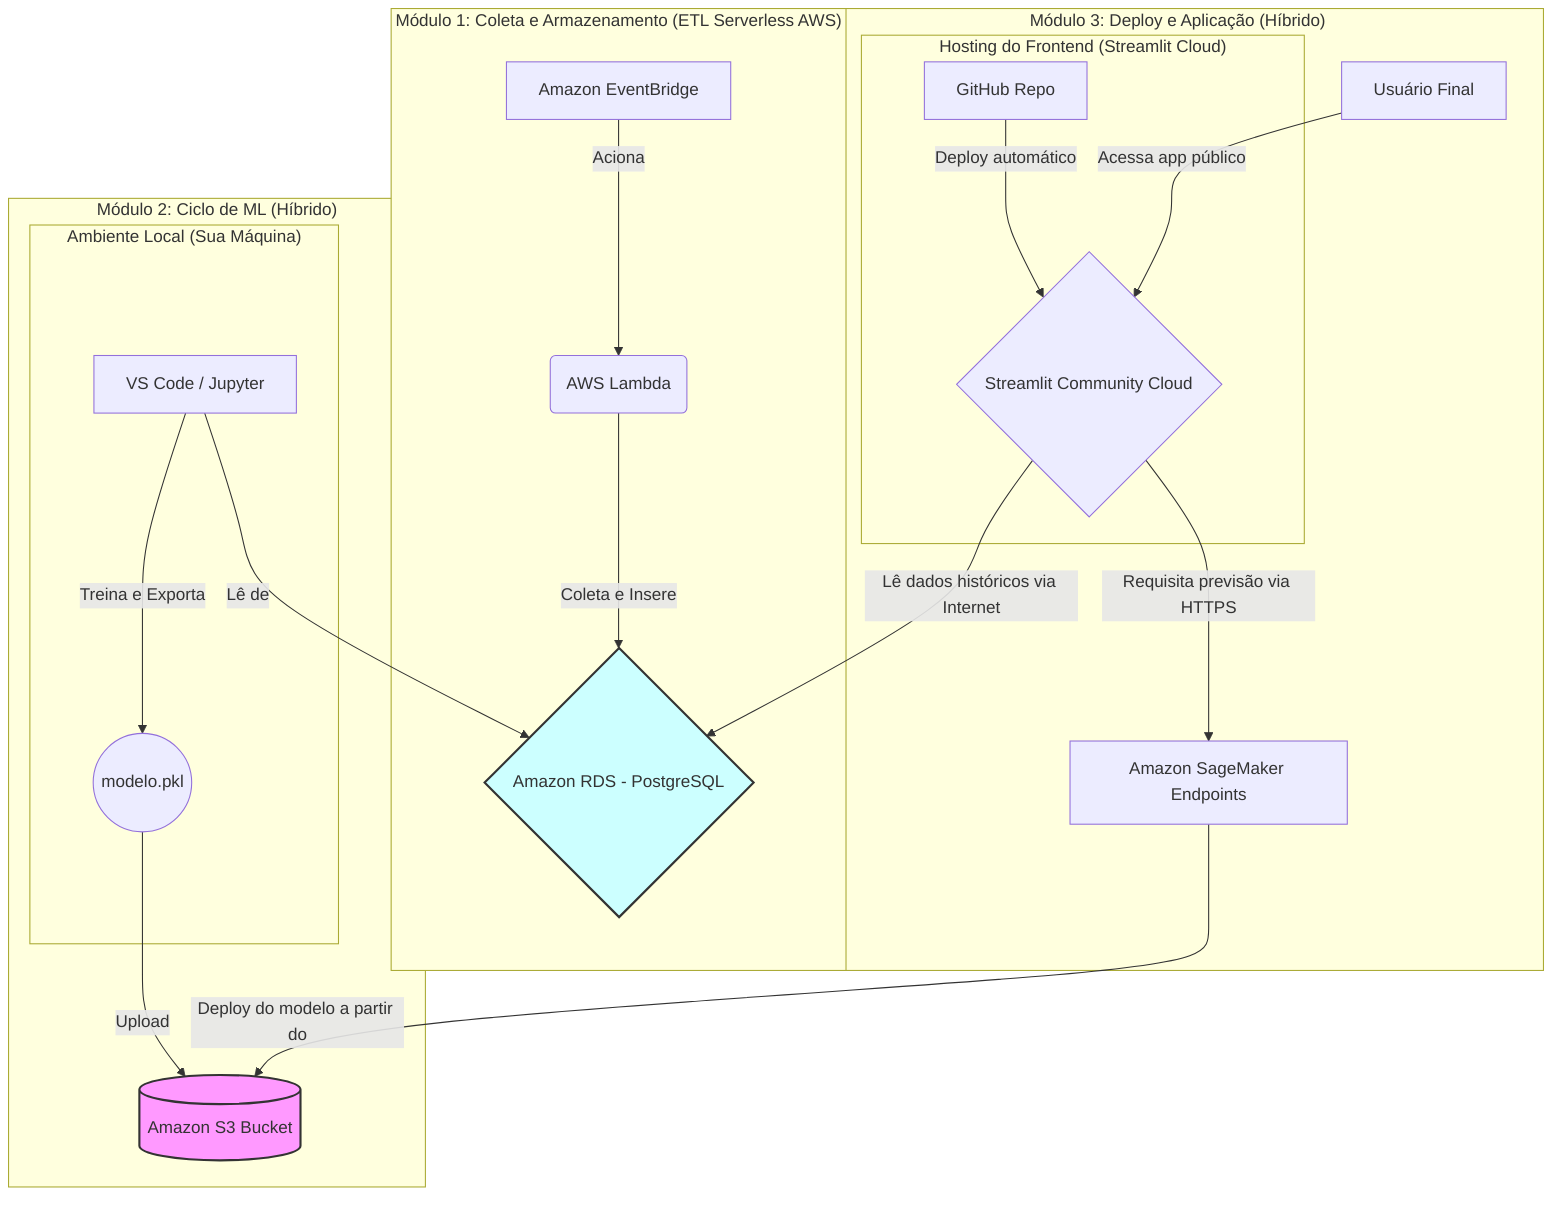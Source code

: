 ---
config:
  layout: dagre
---
flowchart TD
 subgraph subGraph0["Módulo 1: Coleta e Armazenamento (ETL Serverless AWS)"]
        B("AWS Lambda")
        A["Amazon EventBridge"]
        D{"Amazon RDS - PostgreSQL"}
  end
 subgraph subGraph1["Ambiente Local (Sua Máquina)"]
        E["VS Code / Jupyter"]
        G(("modelo.pkl"))
  end
 subgraph subGraph2["Módulo 2: Ciclo de ML (Híbrido)"]
        subGraph1
        H[("Amazon S3 Bucket")]
  end
 subgraph subGraph3["Hosting do Frontend (Streamlit Cloud)"]
        M{"Streamlit Community Cloud"}
        L["GitHub Repo"]
  end
 subgraph subGraph4["Módulo 3: Deploy e Aplicação (Híbrido)"]
        I["Amazon SageMaker Endpoints"]
        subGraph3
        K["Usuário Final"]
  end
    A -- Aciona --> B
    B -- Coleta e Insere --> D
    E -- Lê de --> D
    E -- Treina e Exporta --> G
    G -- Upload --> H
    I -- Deploy do modelo a partir do --> H
    L -- Deploy automático --> M
    M -- Requisita previsão via HTTPS --> I
    M -- Lê dados históricos via Internet --> D
    K -- Acessa app público --> M
    style D fill:#cff,stroke:#333,stroke-width:2px
    style H fill:#f9f,stroke:#333,stroke-width:2px